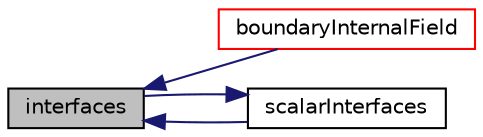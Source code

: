 digraph "interfaces"
{
  bgcolor="transparent";
  edge [fontname="Helvetica",fontsize="10",labelfontname="Helvetica",labelfontsize="10"];
  node [fontname="Helvetica",fontsize="10",shape=record];
  rankdir="LR";
  Node1 [label="interfaces",height=0.2,width=0.4,color="black", fillcolor="grey75", style="filled", fontcolor="black"];
  Node1 -> Node2 [dir="back",color="midnightblue",fontsize="10",style="solid",fontname="Helvetica"];
  Node2 [label="boundaryInternalField",height=0.2,width=0.4,color="red",URL="$a00148.html#ad8f808c95c3fa6ef5b4e8c8923f93158",tooltip="Return BoundaryField of the cell values neighbouring. "];
  Node1 -> Node3 [dir="back",color="midnightblue",fontsize="10",style="solid",fontname="Helvetica"];
  Node3 [label="scalarInterfaces",height=0.2,width=0.4,color="black",URL="$a00148.html#adc8c3fc9d267c87424980ea5abfdd91e",tooltip="Return a list of pointers for each patch field with only those. "];
  Node3 -> Node1 [dir="back",color="midnightblue",fontsize="10",style="solid",fontname="Helvetica"];
}
